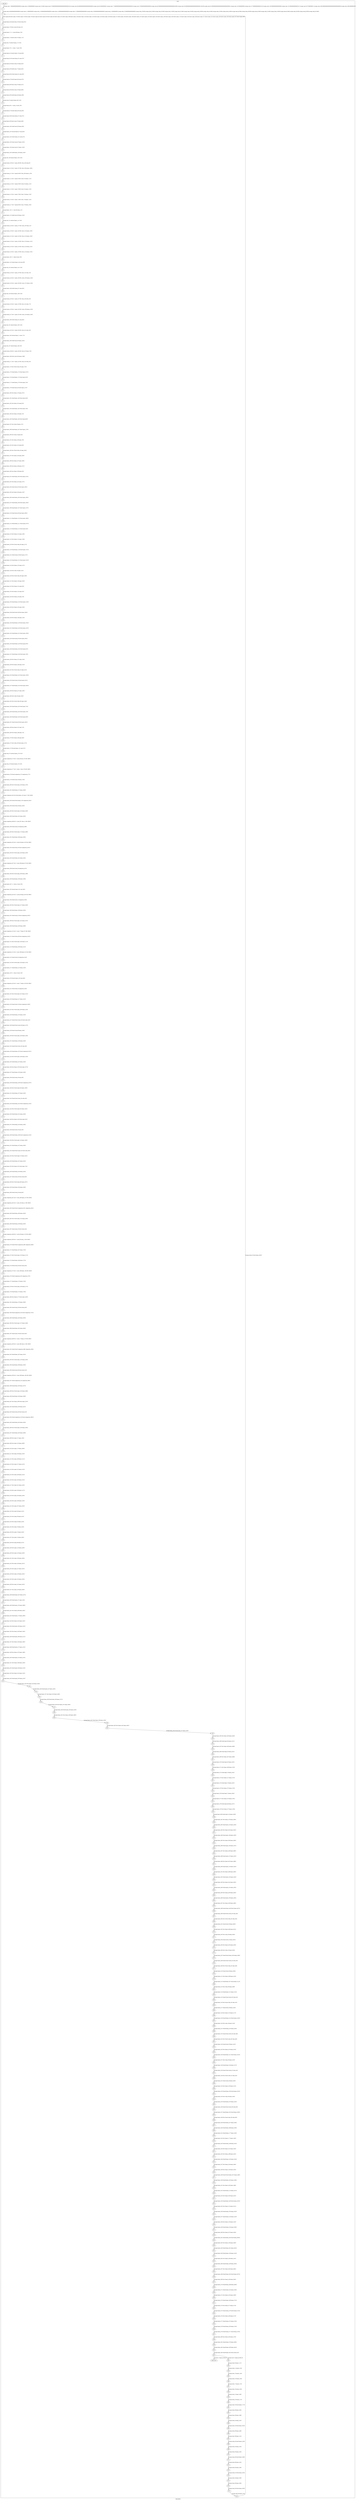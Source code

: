 digraph G {
label="Btor2XCFA";
subgraph cluster_0 {
label="main";
main_init[];
l1[];
l3[];
l4[];
l5[];
l6[];
l7[];
l8[];
l9[];
l10[];
l11[];
l12[];
l13[];
l14[];
l15[];
l16[];
l17[];
l18[];
l19[];
l20[];
l21[];
l22[];
l23[];
l24[];
l25[];
l26[];
l27[];
l28[];
l29[];
l30[];
l31[];
l32[];
l33[];
l34[];
l35[];
l36[];
l37[];
l38[];
l39[];
l40[];
l41[];
l42[];
l43[];
l44[];
l45[];
l46[];
l47[];
l48[];
l49[];
l50[];
l51[];
l52[];
l53[];
l54[];
l55[];
l56[];
l57[];
l58[];
l59[];
l60[];
l61[];
l62[];
l63[];
l64[];
l65[];
l66[];
l67[];
l68[];
l69[];
l70[];
l71[];
l72[];
l73[];
l74[];
l75[];
l76[];
l77[];
l78[];
l79[];
l80[];
l81[];
l82[];
l83[];
l84[];
l85[];
l86[];
l87[];
l88[];
l89[];
l90[];
l91[];
l92[];
l93[];
l94[];
l95[];
l96[];
l97[];
l98[];
l99[];
l100[];
l101[];
l102[];
l103[];
l104[];
l105[];
l106[];
l107[];
l108[];
l109[];
l110[];
l111[];
l112[];
l113[];
l114[];
l115[];
l116[];
l117[];
l118[];
l119[];
l120[];
l121[];
l122[];
l123[];
l124[];
l125[];
l126[];
l127[];
l128[];
l129[];
l130[];
l131[];
l132[];
l133[];
l134[];
l135[];
l136[];
l137[];
l138[];
l139[];
l140[];
l141[];
l142[];
l143[];
l144[];
l145[];
l146[];
l147[];
l148[];
l149[];
l150[];
l151[];
l152[];
l153[];
l154[];
l155[];
l156[];
l157[];
l158[];
l159[];
l160[];
l161[];
l162[];
l163[];
l164[];
l165[];
l166[];
l167[];
l168[];
l169[];
l170[];
l171[];
l172[];
l173[];
l174[];
l175[];
l176[];
l177[];
l178[];
l179[];
l180[];
l181[];
l182[];
l183[];
l184[];
l185[];
l186[];
l187[];
l188[];
l189[];
l190[];
l191[];
l192[];
l193[];
l194[];
l195[];
l196[];
l197[];
l198[];
l199[];
l200[];
l201[];
l202[];
l203[];
l204[];
l205[];
l206[];
l207[];
l208[];
l209[];
l210[];
l211[];
l212[];
l213[];
l214[];
l215[];
l216[];
l217[];
l218[];
l219[];
l220[];
l221[];
l222[];
l223[];
l224[];
l225[];
l226[];
l227[];
l228[];
l229[];
l230[];
l231[];
l232[];
l233[];
l234[];
l235[];
l236[];
l237[];
l238[];
l239[];
l240[];
l241[];
l242[];
l243[];
l244[];
l245[];
l246[];
l247[];
l248[];
l249[];
l250[];
l251[];
l252[];
l253[];
l254[];
l255[];
l256[];
l257[];
l258[];
l259[];
l260[];
l261[];
l262[];
l263[];
l264[];
l265[];
l266[];
l267[];
l268[];
l269[];
l270[];
l271[];
l272[];
l273[];
l274[];
l275[];
l276[];
l277[];
l278[];
l279[];
l280[];
l281[];
l282[];
l283[];
l284[];
l285[];
l286[];
l287[];
l288[];
l289[];
l290[];
l291[];
l292[];
l293[];
l294[];
l295[];
l296[];
l297[];
l298[];
l299[];
l300[];
l301[];
l302[];
l303[];
l304[];
l305[];
l306[];
l307[];
l308[];
l309[];
l310[];
l311[];
l312[];
l313[];
l314[];
l315[];
l316[];
l317[];
l318[];
l319[];
l320[];
l321[];
l322[];
l323[];
l324[];
l325[];
l326[];
l327[];
l328[];
l329[];
l330[];
l331[];
l332[];
l333[];
l334[];
l335[];
l336[];
l337[];
l338[];
l339[];
l340[];
l341[];
l342[];
l343[];
l344[];
l345[];
l346[];
l347[];
l348[];
l349[];
l350[];
l351[];
l352[];
l353[];
l354[];
l355[];
l356[];
l357[];
l358[];
l359[];
l360[];
l361[];
l362[];
l363[];
l364[];
l365[];
l366[];
l367[];
l368[];
l369[];
l370[];
l371[];
l372[];
l373[];
l374[];
l375[];
l376[];
l377[];
l378[];
l379[];
l380[];
l381[];
l382[];
l383[];
l384[];
l385[];
l386[];
l387[];
l388[];
l389[];
l390[];
l391[];
l392[];
l393[];
l394[];
l395[];
l396[];
l397[];
l398[];
l399[];
l400[];
l401[];
l402[];
l403[];
l404[];
l405[];
l406[];
l407[];
l408[];
l409[];
l410[];
l411[];
l412[];
l413[];
l414[];
l415[];
l416[];
l417[];
l418[];
l419[];
l420[];
l421[];
l422[];
l423[];
l424[];
l425[];
l426[];
l427[];
l428[];
l429[];
l430[];
l431[];
l432[];
l433[];
l434[];
l435[];
l436[];
l437[];
l438[];
l439[];
l440[];
l441[];
l442[];
l443[];
l444[];
l445[];
l446[];
l447[];
l448[];
l449[];
l450[];
l451[];
main_error[];
l452[];
l453[];
l454[];
l455[];
l456[];
l457[];
l458[];
l459[];
l460[];
l461[];
l462[];
l463[];
l464[];
l465[];
l466[];
l467[];
l468[];
l469[];
l470[];
l471[];
l472[];
l473[];
l474[];
l475[];
l476[];
l477[];
l478[];
main_init -> l1 [label="[(assign const_7 #b0000000000000000),(assign const_10 #b00000000),(assign const_25 #b0),(assign const_67 #b00000000000000000000000000001010),(assign const_68 #b000000000000000000000000),(assign const_69 #b00000001),(assign const_77 #b00000000000000000000000000000010),(assign const_78 #b0000000000000000),(assign const_80 #b00000000000000000000000000010000),(assign const_85 #b00000000000000000000000001100100),(assign const_95 #b00000000000000000000000000000001),(assign const_128 #b00000000),(assign const_137 #b0000000000010110),(assign const_139 #b0000000000000000),(assign const_153 #b0000000000001011),(assign const_287 #b00000011),(assign const_296 #b00000000000000000000000000000000),(assign const_389 #b00000010)] "];
l3 -> l4 [label="[(havoc input_66),(havoc input_74),(havoc input_75),(havoc input_76),(havoc input_92),(havoc input_93),(havoc input_94),(havoc input_107),(havoc input_108),(havoc input_119),(havoc input_123),(havoc input_124),(havoc input_125),(havoc input_126),(havoc input_127),(havoc input_136),(havoc input_138),(havoc input_147),(havoc input_152),(havoc input_154),(havoc input_159),(havoc input_164),(havoc input_173),(havoc input_194),(havoc input_196),(havoc input_217),(havoc input_222),(havoc input_228),(havoc input_230),(havoc input_251),(havoc input_256)] "];
l4 -> l5 [label="[(assign binary_64 (bvand state_32 (bvnot state_62)))] "];
l5 -> l6 [label="[(assign binary_70 (bvxor const_69 state_21))] "];
l6 -> l7 [label="[(assign binary_71 (++ const_68 binary_70))] "];
l7 -> l8 [label="[(assign binary_72 (bvmul const_67 binary_71))] "];
l8 -> l9 [label="[(assign slice_73 (extract binary_72 0 16))] "];
l9 -> l10 [label="[(assign binary_79 (++ state_17 const_78))] "];
l10 -> l11 [label="[(assign binary_81 (bvashr binary_79 const_80))] "];
l11 -> l12 [label="[(assign binary_82 (bvsrem binary_81 const_67))] "];
l12 -> l13 [label="[(assign binary_83 (bvmul const_67 binary_82))] "];
l13 -> l14 [label="[(assign binary_84 (bvadd const_77 binary_83))] "];
l14 -> l15 [label="[(assign binary_86 (bvsrem binary_81 const_85))] "];
l15 -> l16 [label="[(assign binary_87 (bvsdiv binary_86 const_67))] "];
l16 -> l17 [label="[(assign binary_88 (bvmul const_67 binary_87))] "];
l17 -> l18 [label="[(assign binary_89 (bvmul const_67 binary_88))] "];
l18 -> l19 [label="[(assign binary_90 (bvadd binary_84 binary_89))] "];
l19 -> l20 [label="[(assign slice_91 (extract binary_90 0 16))] "];
l20 -> l21 [label="[(assign binary_96 (++ state_13 const_78))] "];
l21 -> l22 [label="[(assign binary_97 (bvashr binary_96 const_80))] "];
l22 -> l23 [label="[(assign binary_98 (bvsrem binary_97 const_67))] "];
l23 -> l24 [label="[(assign binary_99 (bvmul const_67 binary_98))] "];
l24 -> l25 [label="[(assign binary_100 (bvadd const_95 binary_99))] "];
l25 -> l26 [label="[(assign binary_101 (bvsrem binary_97 const_85))] "];
l26 -> l27 [label="[(assign binary_102 (bvsdiv binary_101 const_67))] "];
l27 -> l28 [label="[(assign binary_103 (bvmul const_67 binary_102))] "];
l28 -> l29 [label="[(assign binary_104 (bvmul const_67 binary_103))] "];
l29 -> l30 [label="[(assign binary_105 (bvadd binary_100 binary_104))] "];
l30 -> l31 [label="[(assign slice_106 (extract binary_105 0 16))] "];
l31 -> l32 [label="[(assign ternary_109 (ite (= input_108 #b1) slice_106 state_8))] "];
l32 -> l33 [label="[(assign ternary_110 (ite (= input_107 #b1) slice_106 ternary_109))] "];
l33 -> l34 [label="[(assign ternary_111 (ite (= input_94 #b1) slice_106 ternary_110))] "];
l34 -> l35 [label="[(assign ternary_112 (ite (= input_93 #b1) slice_91 ternary_111))] "];
l35 -> l36 [label="[(assign ternary_113 (ite (= input_92 #b1) slice_91 ternary_112))] "];
l36 -> l37 [label="[(assign ternary_114 (ite (= input_76 #b1) slice_91 ternary_113))] "];
l37 -> l38 [label="[(assign ternary_115 (ite (= input_75 #b1) slice_73 ternary_114))] "];
l38 -> l39 [label="[(assign ternary_116 (ite (= input_74 #b1) slice_73 ternary_115))] "];
l39 -> l40 [label="[(assign ternary_117 (ite (= input_66 #b1) slice_73 ternary_116))] "];
l40 -> l41 [label="[(assign binary_120 (++ const_68 state_11))] "];
l41 -> l42 [label="[(assign binary_121 (bvadd const_95 binary_120))] "];
l42 -> l43 [label="[(assign slice_122 (extract binary_121 0 8))] "];
l43 -> l44 [label="[(assign ternary_129 (ite (= input_127 #b1) const_128 state_11))] "];
l44 -> l45 [label="[(assign ternary_130 (ite (= input_126 #b1) slice_122 ternary_129))] "];
l45 -> l46 [label="[(assign ternary_131 (ite (= input_125 #b1) slice_122 ternary_130))] "];
l46 -> l47 [label="[(assign ternary_132 (ite (= input_124 #b1) slice_122 ternary_131))] "];
l47 -> l48 [label="[(assign ternary_133 (ite (= input_123 #b1) slice_122 ternary_132))] "];
l48 -> l49 [label="[(assign ternary_134 (ite (= input_119 #b1) slice_122 ternary_133))] "];
l49 -> l50 [label="[(assign binary_140 (++ state_8 const_78))] "];
l50 -> l51 [label="[(assign binary_141 (bvashr binary_140 const_80))] "];
l51 -> l52 [label="[(assign slice_142 (extract binary_141 0 16))] "];
l52 -> l53 [label="[(assign ternary_143 (ite (= input_123 #b1) slice_142 state_13))] "];
l53 -> l54 [label="[(assign ternary_144 (ite (= input_138 #b1) const_139 ternary_143))] "];
l54 -> l55 [label="[(assign ternary_145 (ite (= input_136 #b1) const_137 ternary_144))] "];
l55 -> l56 [label="[(assign binary_148 (bvsdiv binary_97 const_85))] "];
l56 -> l57 [label="[(assign slice_149 (extract binary_148 0 16))] "];
l57 -> l58 [label="[(assign ternary_150 (ite (= input_147 #b1) slice_149 state_15))] "];
l58 -> l59 [label="[(assign ternary_155 (ite (= input_119 #b1) slice_142 state_17))] "];
l59 -> l60 [label="[(assign ternary_156 (ite (= input_154 #b1) const_139 ternary_155))] "];
l60 -> l61 [label="[(assign ternary_157 (ite (= input_152 #b1) const_153 ternary_156))] "];
l61 -> l62 [label="[(assign binary_160 (bvsdiv binary_81 const_85))] "];
l62 -> l63 [label="[(assign slice_161 (extract binary_160 0 16))] "];
l63 -> l64 [label="[(assign ternary_162 (ite (= input_159 #b1) slice_161 state_19))] "];
l64 -> l65 [label="[(assign binary_165 (bvsrem binary_71 const_77))] "];
l65 -> l66 [label="[(assign binary_166 (bvadd const_95 binary_165))] "];
l66 -> l67 [label="[(assign slice_167 (extract binary_166 0 8))] "];
l67 -> l68 [label="[(assign ternary_168 (ite (= input_164 #b1) slice_167 binary_70))] "];
l68 -> l69 [label="[(assign binary_169 (bvxor const_69 ternary_168))] "];
l69 -> l70 [label="[(assign ternary_171 (ite (= input_124 #b1) slice_142 state_23))] "];
l70 -> l71 [label="[(assign binary_174 (bvor (bvnot state_26) input_173))] "];
l71 -> l72 [label="[(assign binary_175 (bvand binary_174 (bvnot input_107)))] "];
l72 -> l73 [label="[(assign binary_176 (bvand binary_175 (bvnot input_92)))] "];
l73 -> l74 [label="[(assign binary_177 (bvand binary_176 (bvnot input_74)))] "];
l74 -> l75 [label="[(assign binary_179 (bvand state_28 (bvnot input_127)))] "];
l75 -> l76 [label="[(assign binary_180 (bvor binary_179 input_107))] "];
l76 -> l77 [label="[(assign binary_181 (bvand binary_180 (bvnot input_94)))] "];
l77 -> l78 [label="[(assign binary_182 (bvor binary_181 input_92))] "];
l78 -> l79 [label="[(assign binary_183 (bvand binary_182 (bvnot input_76)))] "];
l79 -> l80 [label="[(assign binary_184 (bvor binary_183 input_74))] "];
l80 -> l81 [label="[(assign binary_185 (bvand binary_184 (bvnot input_66)))] "];
l81 -> l82 [label="[(assign binary_187 (bvor state_30 input_127))] "];
l82 -> l83 [label="[(assign binary_188 (bvand binary_187 (bvnot input_173)))] "];
l83 -> l84 [label="[(assign binary_190 (bvor state_32 input_94))] "];
l84 -> l85 [label="[(assign binary_191 (bvor binary_190 input_76))] "];
l85 -> l86 [label="[(assign binary_192 (bvor binary_191 input_66))] "];
l86 -> l87 [label="[(assign binary_195 (bvor (bvnot state_34) input_194))] "];
l87 -> l88 [label="[(assign binary_197 (bvor binary_195 input_196))] "];
l88 -> l89 [label="[(assign binary_198 (bvor binary_197 input_108))] "];
l89 -> l90 [label="[(assign binary_199 (bvor binary_198 input_107))] "];
l90 -> l91 [label="[(assign binary_200 (bvor binary_199 input_94))] "];
l91 -> l92 [label="[(assign binary_201 (bvand binary_200 (bvnot input_123)))] "];
l92 -> l93 [label="[(assign binary_202 (bvor binary_201 input_147))] "];
l93 -> l94 [label="[(assign binary_204 (bvand state_36 (bvnot input_194)))] "];
l94 -> l95 [label="[(assign binary_205 (bvor binary_204 input_123))] "];
l95 -> l96 [label="[(assign binary_206 (bvand binary_205 (bvnot input_138)))] "];
l96 -> l97 [label="[(assign binary_207 (bvand binary_206 (bvnot input_136)))] "];
l97 -> l98 [label="[(assign binary_208 (bvand binary_207 (bvnot input_147)))] "];
l98 -> l99 [label="[(assign binary_210 (bvand state_38 (bvnot input_196)))] "];
l99 -> l100 [label="[(assign binary_211 (bvand binary_210 (bvnot input_108)))] "];
l100 -> l101 [label="[(assign binary_212 (bvand binary_211 (bvnot input_107)))] "];
l101 -> l102 [label="[(assign binary_213 (bvand binary_212 (bvnot input_94)))] "];
l102 -> l103 [label="[(assign binary_214 (bvor binary_213 input_138))] "];
l103 -> l104 [label="[(assign binary_215 (bvor binary_214 input_136))] "];
l104 -> l105 [label="[(assign binary_218 (bvor (bvnot state_40) input_217))] "];
l105 -> l106 [label="[(assign binary_219 (bvand binary_218 (bvnot input_147)))] "];
l106 -> l107 [label="[(assign binary_221 (bvand state_42 (bvnot input_217)))] "];
l107 -> l108 [label="[(assign binary_223 (bvand binary_221 (bvnot input_222)))] "];
l108 -> l109 [label="[(assign binary_224 (bvor binary_223 input_147))] "];
l109 -> l110 [label="[(assign binary_226 (bvor state_44 input_222))] "];
l110 -> l111 [label="[(assign binary_229 (bvor (bvnot state_46) input_228))] "];
l111 -> l112 [label="[(assign binary_231 (bvor binary_229 input_230))] "];
l112 -> l113 [label="[(assign binary_232 (bvor binary_231 input_93))] "];
l113 -> l114 [label="[(assign binary_233 (bvor binary_232 input_92))] "];
l114 -> l115 [label="[(assign binary_234 (bvor binary_233 input_76))] "];
l115 -> l116 [label="[(assign binary_235 (bvand binary_234 (bvnot input_119)))] "];
l116 -> l117 [label="[(assign binary_236 (bvor binary_235 input_159))] "];
l117 -> l118 [label="[(assign binary_238 (bvand state_48 (bvnot input_228)))] "];
l118 -> l119 [label="[(assign binary_239 (bvor binary_238 input_119))] "];
l119 -> l120 [label="[(assign binary_240 (bvand binary_239 (bvnot input_154)))] "];
l120 -> l121 [label="[(assign binary_241 (bvand binary_240 (bvnot input_152)))] "];
l121 -> l122 [label="[(assign binary_242 (bvand binary_241 (bvnot input_159)))] "];
l122 -> l123 [label="[(assign binary_244 (bvand state_50 (bvnot input_230)))] "];
l123 -> l124 [label="[(assign binary_245 (bvand binary_244 (bvnot input_93)))] "];
l124 -> l125 [label="[(assign binary_246 (bvand binary_245 (bvnot input_92)))] "];
l125 -> l126 [label="[(assign binary_247 (bvand binary_246 (bvnot input_76)))] "];
l126 -> l127 [label="[(assign binary_248 (bvor binary_247 input_154))] "];
l127 -> l128 [label="[(assign binary_249 (bvor binary_248 input_152))] "];
l128 -> l129 [label="[(assign binary_252 (bvor (bvnot state_52) input_251))] "];
l129 -> l130 [label="[(assign binary_253 (bvand binary_252 (bvnot input_159)))] "];
l130 -> l131 [label="[(assign binary_255 (bvand state_54 (bvnot input_251)))] "];
l131 -> l132 [label="[(assign binary_257 (bvand binary_255 (bvnot input_256)))] "];
l132 -> l133 [label="[(assign binary_258 (bvor binary_257 input_159))] "];
l133 -> l134 [label="[(assign binary_260 (bvor state_56 input_256))] "];
l134 -> l135 [label="[(assign binary_262 (bvor (bvnot state_58) input_164))] "];
l135 -> l136 [label="[(assign binary_263 (bvand binary_262 (bvnot input_75)))] "];
l136 -> l137 [label="[(assign binary_264 (bvand binary_263 (bvnot input_74)))] "];
l137 -> l138 [label="[(assign binary_265 (bvand binary_264 (bvnot input_66)))] "];
l138 -> l139 [label="[(assign binary_267 (bvand state_60 (bvnot input_164)))] "];
l139 -> l140 [label="[(assign binary_268 (bvor binary_267 input_75))] "];
l140 -> l141 [label="[(assign binary_269 (bvor binary_268 input_74))] "];
l141 -> l142 [label="[(assign binary_270 (bvor binary_269 input_66))] "];
l142 -> l143 [label="[(assign binary_272 (bvor state_28 (bvnot input_127)))] "];
l143 -> l144 [label="[(assign binary_273 (bvsrem binary_141 const_67))] "];
l144 -> l145 [label="[(assign slice_274 (extract binary_273 8 32))] "];
l145 -> l146 [label="[(assign comparison_275 (ite (= const_68 slice_274) #b1 #b0))] "];
l146 -> l147 [label="[(assign slice_276 (extract binary_273 0 8))] "];
l147 -> l148 [label="[(assign comparison_277 (ite (= state_11 slice_276) #b1 #b0))] "];
l148 -> l149 [label="[(assign binary_278 (bvand comparison_275 comparison_277))] "];
l149 -> l150 [label="[(assign binary_279 (bvand state_30 binary_278))] "];
l150 -> l151 [label="[(assign binary_280 (bvor (bvnot input_126) binary_279))] "];
l151 -> l152 [label="[(assign binary_281 (bvand binary_272 binary_280))] "];
l152 -> l153 [label="[(assign comparison_282 (ite (bvule binary_120 const_77) #b1 #b0))] "];
l153 -> l154 [label="[(assign binary_283 (bvand (bvnot binary_278) comparison_282))] "];
l154 -> l155 [label="[(assign binary_284 (bvand state_30 binary_283))] "];
l155 -> l156 [label="[(assign binary_285 (bvor (bvnot input_125) binary_284))] "];
l156 -> l157 [label="[(assign binary_286 (bvand binary_281 binary_285))] "];
l157 -> l158 [label="[(assign comparison_288 (ite (= const_287 state_11) #b1 #b0))] "];
l158 -> l159 [label="[(assign binary_289 (bvand state_30 comparison_288))] "];
l159 -> l160 [label="[(assign binary_290 (bvor (bvnot input_173) binary_289))] "];
l160 -> l161 [label="[(assign binary_291 (bvand binary_286 binary_290))] "];
l161 -> l162 [label="[(assign comparison_292 (ite (= const_95 binary_102) #b1 #b0))] "];
l162 -> l163 [label="[(assign binary_293 (bvand state_36 (bvnot comparison_292)))] "];
l163 -> l164 [label="[(assign binary_294 (bvor (bvnot input_194) binary_293))] "];
l164 -> l165 [label="[(assign binary_295 (bvand binary_291 binary_294))] "];
l165 -> l166 [label="[(assign comparison_297 (ite (= const_296 binary_97) #b1 #b0))] "];
l166 -> l167 [label="[(assign binary_298 (bvand state_38 comparison_297))] "];
l167 -> l168 [label="[(assign binary_299 (bvor (bvnot input_196) binary_298))] "];
l168 -> l169 [label="[(assign binary_300 (bvand binary_295 binary_299))] "];
l169 -> l170 [label="[(assign binary_301 (++ state_15 const_78))] "];
l170 -> l171 [label="[(assign binary_302 (bvashr binary_301 const_80))] "];
l171 -> l172 [label="[(assign comparison_303 (ite (= const_95 binary_302) #b1 #b0))] "];
l172 -> l173 [label="[(assign binary_304 (bvand state_42 comparison_303))] "];
l173 -> l174 [label="[(assign binary_305 (bvor (bvnot input_217) binary_304))] "];
l174 -> l175 [label="[(assign binary_306 (bvand binary_300 binary_305))] "];
l175 -> l176 [label="[(assign binary_307 (bvand state_42 (bvnot comparison_303)))] "];
l176 -> l177 [label="[(assign binary_308 (bvor (bvnot input_222) binary_307))] "];
l177 -> l178 [label="[(assign binary_309 (bvand binary_306 binary_308))] "];
l178 -> l179 [label="[(assign comparison_310 (ite (= const_77 binary_87) #b1 #b0))] "];
l179 -> l180 [label="[(assign binary_311 (bvand state_48 (bvnot comparison_310)))] "];
l180 -> l181 [label="[(assign binary_312 (bvor (bvnot input_228) binary_311))] "];
l181 -> l182 [label="[(assign binary_313 (bvand binary_309 binary_312))] "];
l182 -> l183 [label="[(assign comparison_314 (ite (= const_296 binary_81) #b1 #b0))] "];
l183 -> l184 [label="[(assign binary_315 (bvand state_50 comparison_314))] "];
l184 -> l185 [label="[(assign binary_316 (bvor (bvnot input_230) binary_315))] "];
l185 -> l186 [label="[(assign binary_317 (bvand binary_313 binary_316))] "];
l186 -> l187 [label="[(assign binary_318 (++ state_19 const_78))] "];
l187 -> l188 [label="[(assign binary_319 (bvashr binary_318 const_80))] "];
l188 -> l189 [label="[(assign comparison_320 (ite (= const_77 binary_319) #b1 #b0))] "];
l189 -> l190 [label="[(assign binary_321 (bvand state_54 comparison_320))] "];
l190 -> l191 [label="[(assign binary_322 (bvor (bvnot input_251) binary_321))] "];
l191 -> l192 [label="[(assign binary_323 (bvand binary_317 binary_322))] "];
l192 -> l193 [label="[(assign binary_324 (bvand state_54 (bvnot comparison_320)))] "];
l193 -> l194 [label="[(assign binary_325 (bvor (bvnot input_256) binary_324))] "];
l194 -> l195 [label="[(assign binary_326 (bvand binary_323 binary_325))] "];
l195 -> l196 [label="[(assign binary_327 (bvand (bvnot state_26) (bvnot state_34)))] "];
l196 -> l197 [label="[(assign binary_328 (bvand (bvnot state_46) binary_327))] "];
l197 -> l198 [label="[(assign binary_329 (bvand state_60 binary_328))] "];
l198 -> l199 [label="[(assign binary_330 (bvor (bvnot input_164) binary_329))] "];
l199 -> l200 [label="[(assign binary_331 (bvand binary_326 binary_330))] "];
l200 -> l201 [label="[(assign binary_332 (bvand (bvnot state_26) state_38))] "];
l201 -> l202 [label="[(assign binary_333 (bvand binary_332 (bvnot comparison_297)))] "];
l202 -> l203 [label="[(assign binary_334 (bvor (bvnot input_108) binary_333))] "];
l203 -> l204 [label="[(assign binary_335 (bvand binary_331 binary_334))] "];
l204 -> l205 [label="[(assign binary_336 (bvor binary_333 (bvnot input_107)))] "];
l205 -> l206 [label="[(assign binary_337 (bvand binary_335 binary_336))] "];
l206 -> l207 [label="[(assign binary_338 (bvand state_28 state_38))] "];
l207 -> l208 [label="[(assign binary_339 (bvand binary_338 (bvnot comparison_297)))] "];
l208 -> l209 [label="[(assign binary_340 (bvor (bvnot input_94) binary_339))] "];
l209 -> l210 [label="[(assign binary_341 (bvand binary_337 binary_340))] "];
l210 -> l211 [label="[(assign binary_342 (bvand (bvnot state_26) state_50))] "];
l211 -> l212 [label="[(assign binary_343 (bvand binary_342 (bvnot comparison_314)))] "];
l212 -> l213 [label="[(assign binary_344 (bvor (bvnot input_93) binary_343))] "];
l213 -> l214 [label="[(assign binary_345 (bvand binary_341 binary_344))] "];
l214 -> l215 [label="[(assign binary_346 (bvor binary_343 (bvnot input_92)))] "];
l215 -> l216 [label="[(assign binary_347 (bvand binary_345 binary_346))] "];
l216 -> l217 [label="[(assign binary_348 (bvand state_28 state_50))] "];
l217 -> l218 [label="[(assign binary_349 (bvand binary_348 (bvnot comparison_314)))] "];
l218 -> l219 [label="[(assign binary_350 (bvor (bvnot input_76) binary_349))] "];
l219 -> l220 [label="[(assign binary_351 (bvand binary_347 binary_350))] "];
l220 -> l221 [label="[(assign binary_352 (bvand (bvnot state_26) (bvnot state_58)))] "];
l221 -> l222 [label="[(assign binary_353 (bvor (bvnot input_75) binary_352))] "];
l222 -> l223 [label="[(assign binary_354 (bvand binary_351 binary_353))] "];
l223 -> l224 [label="[(assign binary_355 (bvor binary_352 (bvnot input_74)))] "];
l224 -> l225 [label="[(assign binary_356 (bvand binary_354 binary_355))] "];
l225 -> l226 [label="[(assign binary_357 (bvand state_28 (bvnot state_58)))] "];
l226 -> l227 [label="[(assign binary_358 (bvor (bvnot input_66) binary_357))] "];
l227 -> l228 [label="[(assign binary_359 (bvand binary_356 binary_358))] "];
l228 -> l229 [label="[(assign binary_360 (bvand state_30 state_60))] "];
l229 -> l230 [label="[(assign comparison_361 (ite (= const_296 binary_273) #b1 #b0))] "];
l230 -> l231 [label="[(assign comparison_362 (ite (= const_128 state_11) #b1 #b0))] "];
l231 -> l232 [label="[(assign binary_363 (bvand (bvnot comparison_361) comparison_362))] "];
l232 -> l233 [label="[(assign binary_364 (bvand binary_360 binary_363))] "];
l233 -> l234 [label="[(assign binary_365 (bvor (bvnot input_124) binary_364))] "];
l234 -> l235 [label="[(assign binary_366 (bvand binary_359 binary_365))] "];
l235 -> l236 [label="[(assign binary_367 (bvand state_30 (bvnot state_34)))] "];
l236 -> l237 [label="[(assign comparison_368 (ite (= const_95 binary_273) #b1 #b0))] "];
l237 -> l238 [label="[(assign comparison_369 (ite (= const_69 state_11) #b1 #b0))] "];
l238 -> l239 [label="[(assign binary_370 (bvand (bvnot comparison_368) comparison_369))] "];
l239 -> l240 [label="[(assign binary_371 (bvand binary_367 binary_370))] "];
l240 -> l241 [label="[(assign binary_372 (bvor (bvnot input_123) binary_371))] "];
l241 -> l242 [label="[(assign binary_373 (bvand binary_366 binary_372))] "];
l242 -> l243 [label="[(assign binary_374 (bvand state_36 (bvnot state_40)))] "];
l243 -> l244 [label="[(assign comparison_375 (ite (= const_296 binary_148) #b1 #b0))] "];
l244 -> l245 [label="[(assign binary_376 (bvand comparison_292 comparison_375))] "];
l245 -> l246 [label="[(assign binary_377 (bvand binary_374 binary_376))] "];
l246 -> l247 [label="[(assign binary_378 (bvor (bvnot input_138) binary_377))] "];
l247 -> l248 [label="[(assign binary_379 (bvand binary_373 binary_378))] "];
l248 -> l249 [label="[(assign binary_380 (bvor binary_377 (bvnot input_136)))] "];
l249 -> l250 [label="[(assign binary_381 (bvand binary_379 binary_380))] "];
l250 -> l251 [label="[(assign binary_382 (bvand state_36 (bvnot state_40)))] "];
l251 -> l252 [label="[(assign binary_383 (bvand comparison_292 (bvnot comparison_375)))] "];
l252 -> l253 [label="[(assign binary_384 (bvand binary_382 binary_383))] "];
l253 -> l254 [label="[(assign binary_385 (bvor (bvnot input_147) binary_384))] "];
l254 -> l255 [label="[(assign binary_386 (bvand binary_381 binary_385))] "];
l255 -> l256 [label="[(assign binary_387 (bvand state_30 (bvnot state_46)))] "];
l256 -> l257 [label="[(assign comparison_388 (ite (= const_77 binary_273) #b1 #b0))] "];
l257 -> l258 [label="[(assign comparison_390 (ite (= const_389 state_11) #b1 #b0))] "];
l258 -> l259 [label="[(assign binary_391 (bvand (bvnot comparison_388) comparison_390))] "];
l259 -> l260 [label="[(assign binary_392 (bvand binary_387 binary_391))] "];
l260 -> l261 [label="[(assign binary_393 (bvor (bvnot input_119) binary_392))] "];
l261 -> l262 [label="[(assign binary_394 (bvand binary_386 binary_393))] "];
l262 -> l263 [label="[(assign binary_395 (bvand state_48 (bvnot state_52)))] "];
l263 -> l264 [label="[(assign comparison_396 (ite (= const_296 binary_160) #b1 #b0))] "];
l264 -> l265 [label="[(assign binary_397 (bvand comparison_310 comparison_396))] "];
l265 -> l266 [label="[(assign binary_398 (bvand binary_395 binary_397))] "];
l266 -> l267 [label="[(assign binary_399 (bvor (bvnot input_154) binary_398))] "];
l267 -> l268 [label="[(assign binary_400 (bvand binary_394 binary_399))] "];
l268 -> l269 [label="[(assign binary_401 (bvor binary_398 (bvnot input_152)))] "];
l269 -> l270 [label="[(assign binary_402 (bvand binary_400 binary_401))] "];
l270 -> l271 [label="[(assign binary_403 (bvand state_48 (bvnot state_52)))] "];
l271 -> l272 [label="[(assign binary_404 (bvand comparison_310 (bvnot comparison_396)))] "];
l272 -> l273 [label="[(assign binary_405 (bvand binary_403 binary_404))] "];
l273 -> l274 [label="[(assign binary_406 (bvor (bvnot input_159) binary_405))] "];
l274 -> l275 [label="[(assign binary_407 (bvand binary_402 binary_406))] "];
l275 -> l276 [label="[(assign binary_408 (bvor input_127 input_126))] "];
l276 -> l277 [label="[(assign binary_409 (bvor input_125 binary_408))] "];
l277 -> l278 [label="[(assign binary_410 (bvor input_173 binary_409))] "];
l278 -> l279 [label="[(assign binary_411 (bvor input_194 binary_410))] "];
l279 -> l280 [label="[(assign binary_412 (bvor input_196 binary_411))] "];
l280 -> l281 [label="[(assign binary_413 (bvor input_217 binary_412))] "];
l281 -> l282 [label="[(assign binary_414 (bvor input_222 binary_413))] "];
l282 -> l283 [label="[(assign binary_415 (bvor input_228 binary_414))] "];
l283 -> l284 [label="[(assign binary_416 (bvor input_230 binary_415))] "];
l284 -> l285 [label="[(assign binary_417 (bvor input_251 binary_416))] "];
l285 -> l286 [label="[(assign binary_418 (bvor input_256 binary_417))] "];
l286 -> l287 [label="[(assign binary_419 (bvor input_164 binary_418))] "];
l287 -> l288 [label="[(assign binary_420 (bvor input_108 binary_419))] "];
l288 -> l289 [label="[(assign binary_421 (bvor input_107 binary_420))] "];
l289 -> l290 [label="[(assign binary_422 (bvor input_94 binary_421))] "];
l290 -> l291 [label="[(assign binary_423 (bvor input_93 binary_422))] "];
l291 -> l292 [label="[(assign binary_424 (bvor input_92 binary_423))] "];
l292 -> l293 [label="[(assign binary_425 (bvor input_76 binary_424))] "];
l293 -> l294 [label="[(assign binary_426 (bvor input_75 binary_425))] "];
l294 -> l295 [label="[(assign binary_427 (bvor input_74 binary_426))] "];
l295 -> l296 [label="[(assign binary_428 (bvor input_66 binary_427))] "];
l296 -> l297 [label="[(assign binary_429 (bvor input_124 binary_428))] "];
l297 -> l298 [label="[(assign binary_430 (bvor input_123 binary_429))] "];
l298 -> l299 [label="[(assign binary_431 (bvor input_138 binary_430))] "];
l299 -> l300 [label="[(assign binary_432 (bvor input_136 binary_431))] "];
l300 -> l301 [label="[(assign binary_433 (bvor input_147 binary_432))] "];
l301 -> l302 [label="[(assign binary_434 (bvor input_119 binary_433))] "];
l302 -> l303 [label="[(assign binary_435 (bvor input_154 binary_434))] "];
l303 -> l304 [label="[(assign binary_436 (bvor input_152 binary_435))] "];
l304 -> l305 [label="[(assign binary_437 (bvor input_159 binary_436))] "];
l305 -> l306 [label="[(assign binary_438 (bvand binary_407 binary_437))] "];
l306 -> l307 [label="[(assign binary_439 (bvand input_127 input_126))] "];
l307 -> l308 [label="[(assign binary_440 (bvand input_125 binary_408))] "];
l308 -> l309 [label="[(assign binary_441 (bvor binary_439 binary_440))] "];
l309 -> l310 [label="[(assign binary_442 (bvand input_173 binary_409))] "];
l310 -> l311 [label="[(assign binary_443 (bvor binary_441 binary_442))] "];
l311 -> l312 [label="[(assign binary_444 (bvand input_194 binary_410))] "];
l312 -> l313 [label="[(assign binary_445 (bvor binary_443 binary_444))] "];
l313 -> l314 [label="[(assign binary_446 (bvand input_196 binary_411))] "];
l314 -> l315 [label="[(assign binary_447 (bvor binary_445 binary_446))] "];
l315 -> l316 [label="[(assign binary_448 (bvand input_217 binary_412))] "];
l316 -> l317 [label="[(assign binary_449 (bvor binary_447 binary_448))] "];
l317 -> l318 [label="[(assign binary_450 (bvand input_222 binary_413))] "];
l318 -> l319 [label="[(assign binary_451 (bvor binary_449 binary_450))] "];
l319 -> l320 [label="[(assign binary_452 (bvand input_228 binary_414))] "];
l320 -> l321 [label="[(assign binary_453 (bvor binary_451 binary_452))] "];
l321 -> l322 [label="[(assign binary_454 (bvand input_230 binary_415))] "];
l322 -> l323 [label="[(assign binary_455 (bvor binary_453 binary_454))] "];
l323 -> l324 [label="[(assign binary_456 (bvand input_251 binary_416))] "];
l324 -> l325 [label="[(assign binary_457 (bvor binary_455 binary_456))] "];
l325 -> l326 [label="[(assign binary_458 (bvand input_256 binary_417))] "];
l326 -> l327 [label="[(assign binary_459 (bvor binary_457 binary_458))] "];
l327 -> l328 [label="[(assign binary_460 (bvand input_164 binary_418))] "];
l328 -> l329 [label="[(assign binary_461 (bvor binary_459 binary_460))] "];
l329 -> l330 [label="[(assign binary_462 (bvand input_108 binary_419))] "];
l330 -> l331 [label="[(assign binary_463 (bvor binary_461 binary_462))] "];
l331 -> l332 [label="[(assign binary_464 (bvand input_107 binary_420))] "];
l332 -> l333 [label="[(assign binary_465 (bvor binary_463 binary_464))] "];
l333 -> l334 [label="[(assign binary_466 (bvand input_94 binary_421))] "];
l334 -> l335 [label="[(assign binary_467 (bvor binary_465 binary_466))] "];
l335 -> l336 [label="[(assign binary_468 (bvand input_93 binary_422))] "];
l336 -> l337 [label="[(assign binary_469 (bvor binary_467 binary_468))] "];
l337 -> l338 [label="[(assign binary_470 (bvand input_92 binary_423))] "];
l338 -> l339 [label="[(assign binary_471 (bvor binary_469 binary_470))] "];
l339 -> l340 [label="[(assign binary_472 (bvand input_76 binary_424))] "];
l340 -> l341 [label="[(assign binary_473 (bvor binary_471 binary_472))] "];
l341 -> l342 [label="[(assign binary_474 (bvand input_75 binary_425))] "];
l342 -> l343 [label="[(assign binary_475 (bvor binary_473 binary_474))] "];
l343 -> l344 [label="[(assign binary_476 (bvand input_74 binary_426))] "];
l344 -> l345 [label="[(assign binary_477 (bvor binary_475 binary_476))] "];
l345 -> l346 [label="[(assign binary_478 (bvand input_66 binary_427))] "];
l346 -> l347 [label="[(assign binary_479 (bvor binary_477 binary_478))] "];
l347 -> l348 [label="[(assign binary_480 (bvand input_124 binary_428))] "];
l348 -> l349 [label="[(assign binary_481 (bvor binary_479 binary_480))] "];
l349 -> l350 [label="[(assign binary_482 (bvand input_123 binary_429))] "];
l350 -> l351 [label="[(assign binary_483 (bvor binary_481 binary_482))] "];
l351 -> l352 [label="[(assign binary_484 (bvand input_138 binary_430))] "];
l352 -> l353 [label="[(assign binary_485 (bvor binary_483 binary_484))] "];
l353 -> l354 [label="[(assign binary_486 (bvand input_136 binary_431))] "];
l354 -> l355 [label="[(assign binary_487 (bvor binary_485 binary_486))] "];
l355 -> l356 [label="[(assign binary_488 (bvand input_147 binary_432))] "];
l356 -> l357 [label="[(assign binary_489 (bvor binary_487 binary_488))] "];
l357 -> l358 [label="[(assign binary_490 (bvand input_119 binary_433))] "];
l358 -> l359 [label="[(assign binary_491 (bvor binary_489 binary_490))] "];
l359 -> l360 [label="[(assign binary_492 (bvand input_154 binary_434))] "];
l360 -> l361 [label="[(assign binary_493 (bvor binary_491 binary_492))] "];
l361 -> l362 [label="[(assign binary_494 (bvand input_152 binary_435))] "];
l362 -> l363 [label="[(assign binary_495 (bvor binary_493 binary_494))] "];
l363 -> l364 [label="[(assign binary_496 (bvand input_159 binary_436))] "];
l364 -> l365 [label="[(assign binary_497 (bvor binary_495 binary_496))] "];
l365 -> l366 [label="[(assign binary_498 (bvand binary_438 (bvnot binary_497)))] "];
l366 -> l367 [label="[(assign binary_499 (bvand (bvnot state_26) state_28))] "];
l367 -> l368 [label="[(assign binary_500 (bvor (bvnot state_26) state_28))] "];
l368 -> l369 [label="[(assign binary_501 (bvand state_30 binary_500))] "];
l369 -> l370 [label="[(assign binary_502 (bvor binary_499 binary_501))] "];
l370 -> l371 [label="[(assign binary_503 (bvor state_30 binary_500))] "];
l371 -> l372 [label="[(assign binary_504 (bvand state_32 binary_503))] "];
l372 -> l373 [label="[(assign binary_505 (bvor binary_502 binary_504))] "];
l373 -> l374 [label="[(assign binary_506 (bvor state_32 binary_503))] "];
l374 -> l375 [label="[(assign binary_507 (bvand (bvnot binary_505) binary_506))] "];
l375 -> l376 [label="[(assign binary_508 (bvand (bvnot state_34) state_36))] "];
l376 -> l377 [label="[(assign binary_509 (bvor (bvnot state_34) state_36))] "];
l377 -> l378 [label="[(assign binary_510 (bvand state_38 binary_509))] "];
l378 -> l379 [label="[(assign binary_511 (bvor binary_508 binary_510))] "];
l379 -> l380 [label="[(assign binary_512 (bvand binary_507 (bvnot binary_511)))] "];
l380 -> l381 [label="[(assign binary_513 (bvor state_38 binary_509))] "];
l381 -> l382 [label="[(assign binary_514 (bvand binary_512 binary_513))] "];
l382 -> l383 [label="[(assign binary_515 (bvand (bvnot state_40) state_42))] "];
l383 -> l384 [label="[(assign binary_516 (bvor (bvnot state_40) state_42))] "];
l384 -> l385 [label="[(assign binary_517 (bvand state_44 binary_516))] "];
l385 -> l386 [label="[(assign binary_518 (bvor binary_515 binary_517))] "];
l386 -> l387 [label="[(assign binary_519 (bvand binary_514 (bvnot binary_518)))] "];
l387 -> l388 [label="[(assign binary_520 (bvor state_44 binary_516))] "];
l388 -> l389 [label="[(assign binary_521 (bvand binary_519 binary_520))] "];
l389 -> l390 [label="[(assign binary_522 (bvand (bvnot state_46) state_48))] "];
l390 -> l391 [label="[(assign binary_523 (bvor (bvnot state_46) state_48))] "];
l391 -> l392 [label="[(assign binary_524 (bvand state_50 binary_523))] "];
l392 -> l393 [label="[(assign binary_525 (bvor binary_522 binary_524))] "];
l393 -> l394 [label="[(assign binary_526 (bvand binary_521 (bvnot binary_525)))] "];
l394 -> l395 [label="[(assign binary_527 (bvor state_50 binary_523))] "];
l395 -> l396 [label="[(assign binary_528 (bvand binary_526 binary_527))] "];
l396 -> l397 [label="[(assign binary_529 (bvand (bvnot state_52) state_54))] "];
l397 -> l398 [label="[(assign binary_530 (bvor (bvnot state_52) state_54))] "];
l398 -> l399 [label="[(assign binary_531 (bvand state_56 binary_530))] "];
l399 -> l400 [label="[(assign binary_532 (bvor binary_529 binary_531))] "];
l400 -> l401 [label="[(assign binary_533 (bvand binary_528 (bvnot binary_532)))] "];
l401 -> l402 [label="[(assign binary_534 (bvor state_56 binary_530))] "];
l402 -> l403 [label="[(assign binary_535 (bvand binary_533 binary_534))] "];
l403 -> l404 [label="[(assign binary_536 (bvand (bvnot state_58) state_60))] "];
l404 -> l405 [label="[(assign binary_537 (bvand binary_535 (bvnot binary_536)))] "];
l405 -> l406 [label="[(assign binary_538 (bvor (bvnot state_58) state_60))] "];
l406 -> l407 [label="[(assign binary_539 (bvand binary_537 binary_538))] "];
l407 -> l408 [label="[(assign binary_540 (bvand binary_498 binary_539))] "];
l408 -> l409 [label="[(assign binary_541 (bvand binary_177 binary_185))] "];
l409 -> l410 [label="[(assign binary_542 (bvor binary_177 binary_185))] "];
l410 -> l411 [label="[(assign binary_543 (bvand binary_188 binary_542))] "];
l411 -> l412 [label="[(assign binary_544 (bvor binary_541 binary_543))] "];
l412 -> l413 [label="[(assign binary_545 (bvor binary_188 binary_542))] "];
l413 -> l414 [label="[(assign binary_546 (bvand binary_192 binary_545))] "];
l414 -> l415 [label="[(assign binary_547 (bvor binary_544 binary_546))] "];
l415 -> l416 [label="[(assign binary_548 (bvor binary_192 binary_545))] "];
l416 -> l417 [label="[(assign binary_549 (bvand (bvnot binary_547) binary_548))] "];
l417 -> l418 [label="[(assign binary_550 (bvand binary_202 binary_208))] "];
l418 -> l419 [label="[(assign binary_551 (bvor binary_202 binary_208))] "];
l419 -> l420 [label="[(assign binary_552 (bvand binary_215 binary_551))] "];
l420 -> l421 [label="[(assign binary_553 (bvor binary_550 binary_552))] "];
l421 -> l422 [label="[(assign binary_554 (bvand binary_549 (bvnot binary_553)))] "];
l422 -> l423 [label="[(assign binary_555 (bvor binary_215 binary_551))] "];
l423 -> l424 [label="[(assign binary_556 (bvand binary_554 binary_555))] "];
l424 -> l425 [label="[(assign binary_557 (bvand binary_219 binary_224))] "];
l425 -> l426 [label="[(assign binary_558 (bvor binary_219 binary_224))] "];
l426 -> l427 [label="[(assign binary_559 (bvand binary_226 binary_558))] "];
l427 -> l428 [label="[(assign binary_560 (bvor binary_557 binary_559))] "];
l428 -> l429 [label="[(assign binary_561 (bvand binary_556 (bvnot binary_560)))] "];
l429 -> l430 [label="[(assign binary_562 (bvor binary_226 binary_558))] "];
l430 -> l431 [label="[(assign binary_563 (bvand binary_561 binary_562))] "];
l431 -> l432 [label="[(assign binary_564 (bvand binary_236 binary_242))] "];
l432 -> l433 [label="[(assign binary_565 (bvor binary_236 binary_242))] "];
l433 -> l434 [label="[(assign binary_566 (bvand binary_249 binary_565))] "];
l434 -> l435 [label="[(assign binary_567 (bvor binary_564 binary_566))] "];
l435 -> l436 [label="[(assign binary_568 (bvand binary_563 (bvnot binary_567)))] "];
l436 -> l437 [label="[(assign binary_569 (bvor binary_249 binary_565))] "];
l437 -> l438 [label="[(assign binary_570 (bvand binary_568 binary_569))] "];
l438 -> l439 [label="[(assign binary_571 (bvand binary_253 binary_258))] "];
l439 -> l440 [label="[(assign binary_572 (bvor binary_253 binary_258))] "];
l440 -> l441 [label="[(assign binary_573 (bvand binary_260 binary_572))] "];
l441 -> l442 [label="[(assign binary_574 (bvor binary_571 binary_573))] "];
l442 -> l443 [label="[(assign binary_575 (bvand binary_570 (bvnot binary_574)))] "];
l443 -> l444 [label="[(assign binary_576 (bvor binary_260 binary_572))] "];
l444 -> l445 [label="[(assign binary_577 (bvand binary_575 binary_576))] "];
l445 -> l446 [label="[(assign binary_578 (bvand binary_265 binary_270))] "];
l446 -> l447 [label="[(assign binary_579 (bvand binary_577 (bvnot binary_578)))] "];
l447 -> l448 [label="[(assign binary_580 (bvor binary_265 binary_270))] "];
l448 -> l449 [label="[(assign binary_581 (bvand binary_579 binary_580))] "];
l449 -> l450 [label="[(assign binary_582 (bvand binary_540 binary_581))] "];
l450 -> l451 [label="[(assign binary_583 (bvand binary_582 (bvnot state_62)))] "];
l451 -> main_error [label="[(assume (= binary_64 #b1))] "];
l451 -> l452 [label="[(assume (not (= binary_64 #b1)))] "];
l452 -> l453 [label="[(assign state_8 ternary_117)] "];
l453 -> l454 [label="[(assign state_11 ternary_134)] "];
l454 -> l455 [label="[(assign state_13 ternary_145)] "];
l455 -> l456 [label="[(assign state_15 ternary_150)] "];
l456 -> l457 [label="[(assign state_17 ternary_157)] "];
l457 -> l458 [label="[(assign state_19 ternary_162)] "];
l458 -> l459 [label="[(assign state_21 binary_169)] "];
l459 -> l460 [label="[(assign state_23 ternary_171)] "];
l460 -> l461 [label="[(assign state_26 (bvnot binary_177))] "];
l461 -> l462 [label="[(assign state_28 binary_185)] "];
l462 -> l463 [label="[(assign state_30 binary_188)] "];
l463 -> l464 [label="[(assign state_32 binary_192)] "];
l464 -> l465 [label="[(assign state_34 (bvnot binary_202))] "];
l465 -> l466 [label="[(assign state_36 binary_208)] "];
l466 -> l467 [label="[(assign state_38 binary_215)] "];
l467 -> l468 [label="[(assign state_40 (bvnot binary_219))] "];
l468 -> l469 [label="[(assign state_42 binary_224)] "];
l469 -> l470 [label="[(assign state_44 binary_226)] "];
l470 -> l471 [label="[(assign state_46 (bvnot binary_236))] "];
l471 -> l472 [label="[(assign state_48 binary_242)] "];
l472 -> l473 [label="[(assign state_50 binary_249)] "];
l473 -> l474 [label="[(assign state_52 (bvnot binary_253))] "];
l474 -> l475 [label="[(assign state_54 binary_258)] "];
l475 -> l476 [label="[(assign state_56 binary_260)] "];
l476 -> l477 [label="[(assign state_58 (bvnot binary_265))] "];
l477 -> l478 [label="[(assign state_60 binary_270)] "];
l478 -> l3 [label="[(assign state_62 (bvnot binary_583))] "];
l1 -> l3 [label="[(assign state_8 #b0000000000000000),(assign state_11 #b00000000),(assign state_13 #b0000000000000000),(assign state_15 #b0000000000000000),(assign state_17 #b0000000000000000),(assign state_19 #b0000000000000000),(assign state_21 #b00000000),(assign state_23 #b0000000000000000),(assign state_26 #b0),(assign state_28 #b0),(assign state_30 #b0),(assign state_32 #b0),(assign state_34 #b0),(assign state_36 #b0),(assign state_38 #b0),(assign state_40 #b0),(assign state_42 #b0),(assign state_44 #b0),(assign state_46 #b0),(assign state_48 #b0),(assign state_50 #b0),(assign state_52 #b0),(assign state_54 #b0),(assign state_56 #b0),(assign state_58 #b0),(assign state_60 #b0),(assign state_62 #b0)] "];

}
}
